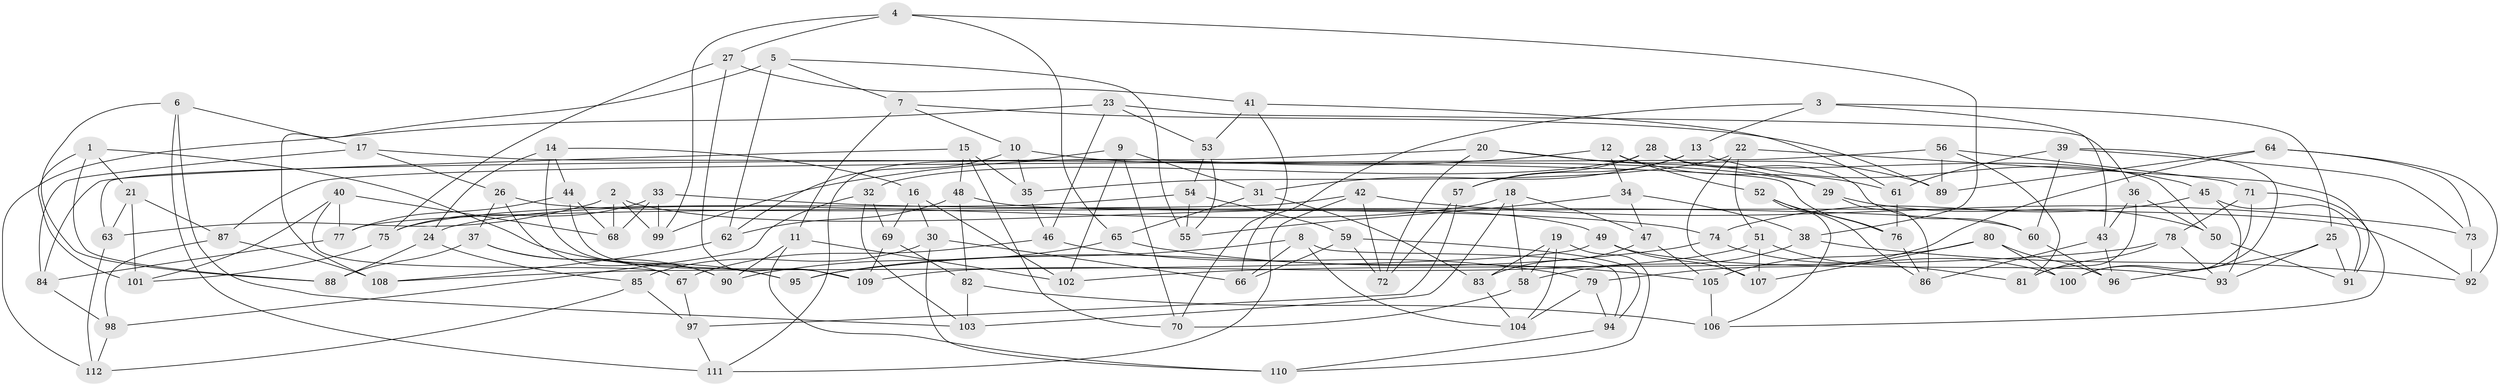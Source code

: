 // coarse degree distribution, {5: 0.15714285714285714, 4: 0.35714285714285715, 6: 0.44285714285714284, 3: 0.04285714285714286}
// Generated by graph-tools (version 1.1) at 2025/42/03/06/25 10:42:19]
// undirected, 112 vertices, 224 edges
graph export_dot {
graph [start="1"]
  node [color=gray90,style=filled];
  1;
  2;
  3;
  4;
  5;
  6;
  7;
  8;
  9;
  10;
  11;
  12;
  13;
  14;
  15;
  16;
  17;
  18;
  19;
  20;
  21;
  22;
  23;
  24;
  25;
  26;
  27;
  28;
  29;
  30;
  31;
  32;
  33;
  34;
  35;
  36;
  37;
  38;
  39;
  40;
  41;
  42;
  43;
  44;
  45;
  46;
  47;
  48;
  49;
  50;
  51;
  52;
  53;
  54;
  55;
  56;
  57;
  58;
  59;
  60;
  61;
  62;
  63;
  64;
  65;
  66;
  67;
  68;
  69;
  70;
  71;
  72;
  73;
  74;
  75;
  76;
  77;
  78;
  79;
  80;
  81;
  82;
  83;
  84;
  85;
  86;
  87;
  88;
  89;
  90;
  91;
  92;
  93;
  94;
  95;
  96;
  97;
  98;
  99;
  100;
  101;
  102;
  103;
  104;
  105;
  106;
  107;
  108;
  109;
  110;
  111;
  112;
  1 -- 21;
  1 -- 101;
  1 -- 95;
  1 -- 88;
  2 -- 68;
  2 -- 99;
  2 -- 49;
  2 -- 63;
  3 -- 43;
  3 -- 66;
  3 -- 25;
  3 -- 13;
  4 -- 65;
  4 -- 38;
  4 -- 27;
  4 -- 99;
  5 -- 55;
  5 -- 108;
  5 -- 7;
  5 -- 62;
  6 -- 111;
  6 -- 17;
  6 -- 88;
  6 -- 103;
  7 -- 89;
  7 -- 10;
  7 -- 11;
  8 -- 66;
  8 -- 94;
  8 -- 104;
  8 -- 95;
  9 -- 31;
  9 -- 102;
  9 -- 70;
  9 -- 111;
  10 -- 62;
  10 -- 35;
  10 -- 29;
  11 -- 102;
  11 -- 90;
  11 -- 110;
  12 -- 34;
  12 -- 52;
  12 -- 99;
  12 -- 61;
  13 -- 45;
  13 -- 31;
  13 -- 57;
  14 -- 16;
  14 -- 24;
  14 -- 44;
  14 -- 95;
  15 -- 48;
  15 -- 70;
  15 -- 84;
  15 -- 35;
  16 -- 102;
  16 -- 30;
  16 -- 69;
  17 -- 84;
  17 -- 26;
  17 -- 76;
  18 -- 58;
  18 -- 24;
  18 -- 103;
  18 -- 47;
  19 -- 58;
  19 -- 104;
  19 -- 110;
  19 -- 83;
  20 -- 89;
  20 -- 63;
  20 -- 29;
  20 -- 72;
  21 -- 101;
  21 -- 87;
  21 -- 63;
  22 -- 91;
  22 -- 35;
  22 -- 51;
  22 -- 107;
  23 -- 53;
  23 -- 112;
  23 -- 36;
  23 -- 46;
  24 -- 88;
  24 -- 85;
  25 -- 96;
  25 -- 93;
  25 -- 91;
  26 -- 90;
  26 -- 37;
  26 -- 60;
  27 -- 41;
  27 -- 109;
  27 -- 75;
  28 -- 60;
  28 -- 32;
  28 -- 50;
  28 -- 57;
  29 -- 50;
  29 -- 86;
  30 -- 85;
  30 -- 66;
  30 -- 110;
  31 -- 83;
  31 -- 65;
  32 -- 103;
  32 -- 98;
  32 -- 69;
  33 -- 74;
  33 -- 99;
  33 -- 68;
  33 -- 75;
  34 -- 38;
  34 -- 47;
  34 -- 55;
  35 -- 46;
  36 -- 81;
  36 -- 50;
  36 -- 43;
  37 -- 67;
  37 -- 90;
  37 -- 88;
  38 -- 58;
  38 -- 92;
  39 -- 73;
  39 -- 61;
  39 -- 60;
  39 -- 100;
  40 -- 77;
  40 -- 68;
  40 -- 67;
  40 -- 101;
  41 -- 70;
  41 -- 53;
  41 -- 61;
  42 -- 77;
  42 -- 72;
  42 -- 111;
  42 -- 73;
  43 -- 96;
  43 -- 86;
  44 -- 77;
  44 -- 68;
  44 -- 109;
  45 -- 93;
  45 -- 74;
  45 -- 91;
  46 -- 79;
  46 -- 67;
  47 -- 83;
  47 -- 105;
  48 -- 62;
  48 -- 92;
  48 -- 82;
  49 -- 107;
  49 -- 108;
  49 -- 93;
  50 -- 91;
  51 -- 107;
  51 -- 81;
  51 -- 109;
  52 -- 76;
  52 -- 86;
  52 -- 106;
  53 -- 54;
  53 -- 55;
  54 -- 59;
  54 -- 75;
  54 -- 55;
  56 -- 81;
  56 -- 71;
  56 -- 89;
  56 -- 87;
  57 -- 97;
  57 -- 72;
  58 -- 70;
  59 -- 72;
  59 -- 94;
  59 -- 66;
  60 -- 96;
  61 -- 76;
  62 -- 108;
  63 -- 112;
  64 -- 92;
  64 -- 73;
  64 -- 79;
  64 -- 89;
  65 -- 90;
  65 -- 105;
  67 -- 97;
  69 -- 82;
  69 -- 109;
  71 -- 100;
  71 -- 78;
  71 -- 106;
  73 -- 92;
  74 -- 95;
  74 -- 100;
  75 -- 101;
  76 -- 86;
  77 -- 84;
  78 -- 93;
  78 -- 102;
  78 -- 81;
  79 -- 94;
  79 -- 104;
  80 -- 105;
  80 -- 107;
  80 -- 96;
  80 -- 100;
  82 -- 106;
  82 -- 103;
  83 -- 104;
  84 -- 98;
  85 -- 97;
  85 -- 112;
  87 -- 108;
  87 -- 98;
  94 -- 110;
  97 -- 111;
  98 -- 112;
  105 -- 106;
}
